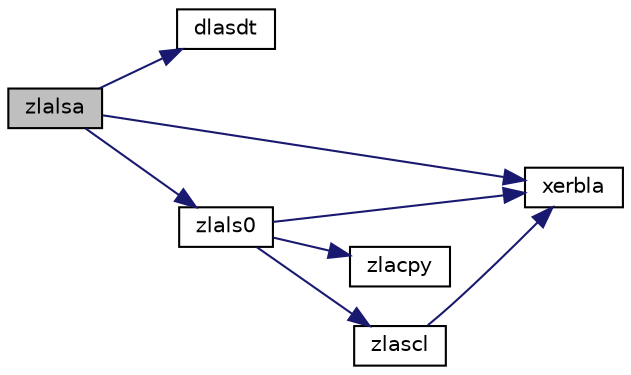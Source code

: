 digraph "zlalsa"
{
 // LATEX_PDF_SIZE
  edge [fontname="Helvetica",fontsize="10",labelfontname="Helvetica",labelfontsize="10"];
  node [fontname="Helvetica",fontsize="10",shape=record];
  rankdir="LR";
  Node1 [label="zlalsa",height=0.2,width=0.4,color="black", fillcolor="grey75", style="filled", fontcolor="black",tooltip="ZLALSA computes the SVD of the coefficient matrix in compact form. Used by sgelsd."];
  Node1 -> Node2 [color="midnightblue",fontsize="10",style="solid",fontname="Helvetica"];
  Node2 [label="dlasdt",height=0.2,width=0.4,color="black", fillcolor="white", style="filled",URL="$dlasdt_8f.html#ab7d5a1edccc56fb53970dd9607fcd5ee",tooltip="DLASDT creates a tree of subproblems for bidiagonal divide and conquer. Used by sbdsdc."];
  Node1 -> Node3 [color="midnightblue",fontsize="10",style="solid",fontname="Helvetica"];
  Node3 [label="xerbla",height=0.2,width=0.4,color="black", fillcolor="white", style="filled",URL="$xerbla_8f.html#a377ee61015baf8dea7770b3a404b1c07",tooltip="XERBLA"];
  Node1 -> Node4 [color="midnightblue",fontsize="10",style="solid",fontname="Helvetica"];
  Node4 [label="zlals0",height=0.2,width=0.4,color="black", fillcolor="white", style="filled",URL="$zlals0_8f.html#a339359328527a74dde2fe35641c048c9",tooltip="ZLALS0 applies back multiplying factors in solving the least squares problem using divide and conquer..."];
  Node4 -> Node3 [color="midnightblue",fontsize="10",style="solid",fontname="Helvetica"];
  Node4 -> Node5 [color="midnightblue",fontsize="10",style="solid",fontname="Helvetica"];
  Node5 [label="zlacpy",height=0.2,width=0.4,color="black", fillcolor="white", style="filled",URL="$zlacpy_8f.html#a519ff79bf915433651747242f22078fb",tooltip="ZLACPY copies all or part of one two-dimensional array to another."];
  Node4 -> Node6 [color="midnightblue",fontsize="10",style="solid",fontname="Helvetica"];
  Node6 [label="zlascl",height=0.2,width=0.4,color="black", fillcolor="white", style="filled",URL="$zlascl_8f.html#a3ac3de030a7537d12f56245d2049b895",tooltip="ZLASCL multiplies a general rectangular matrix by a real scalar defined as cto/cfrom."];
  Node6 -> Node3 [color="midnightblue",fontsize="10",style="solid",fontname="Helvetica"];
}
